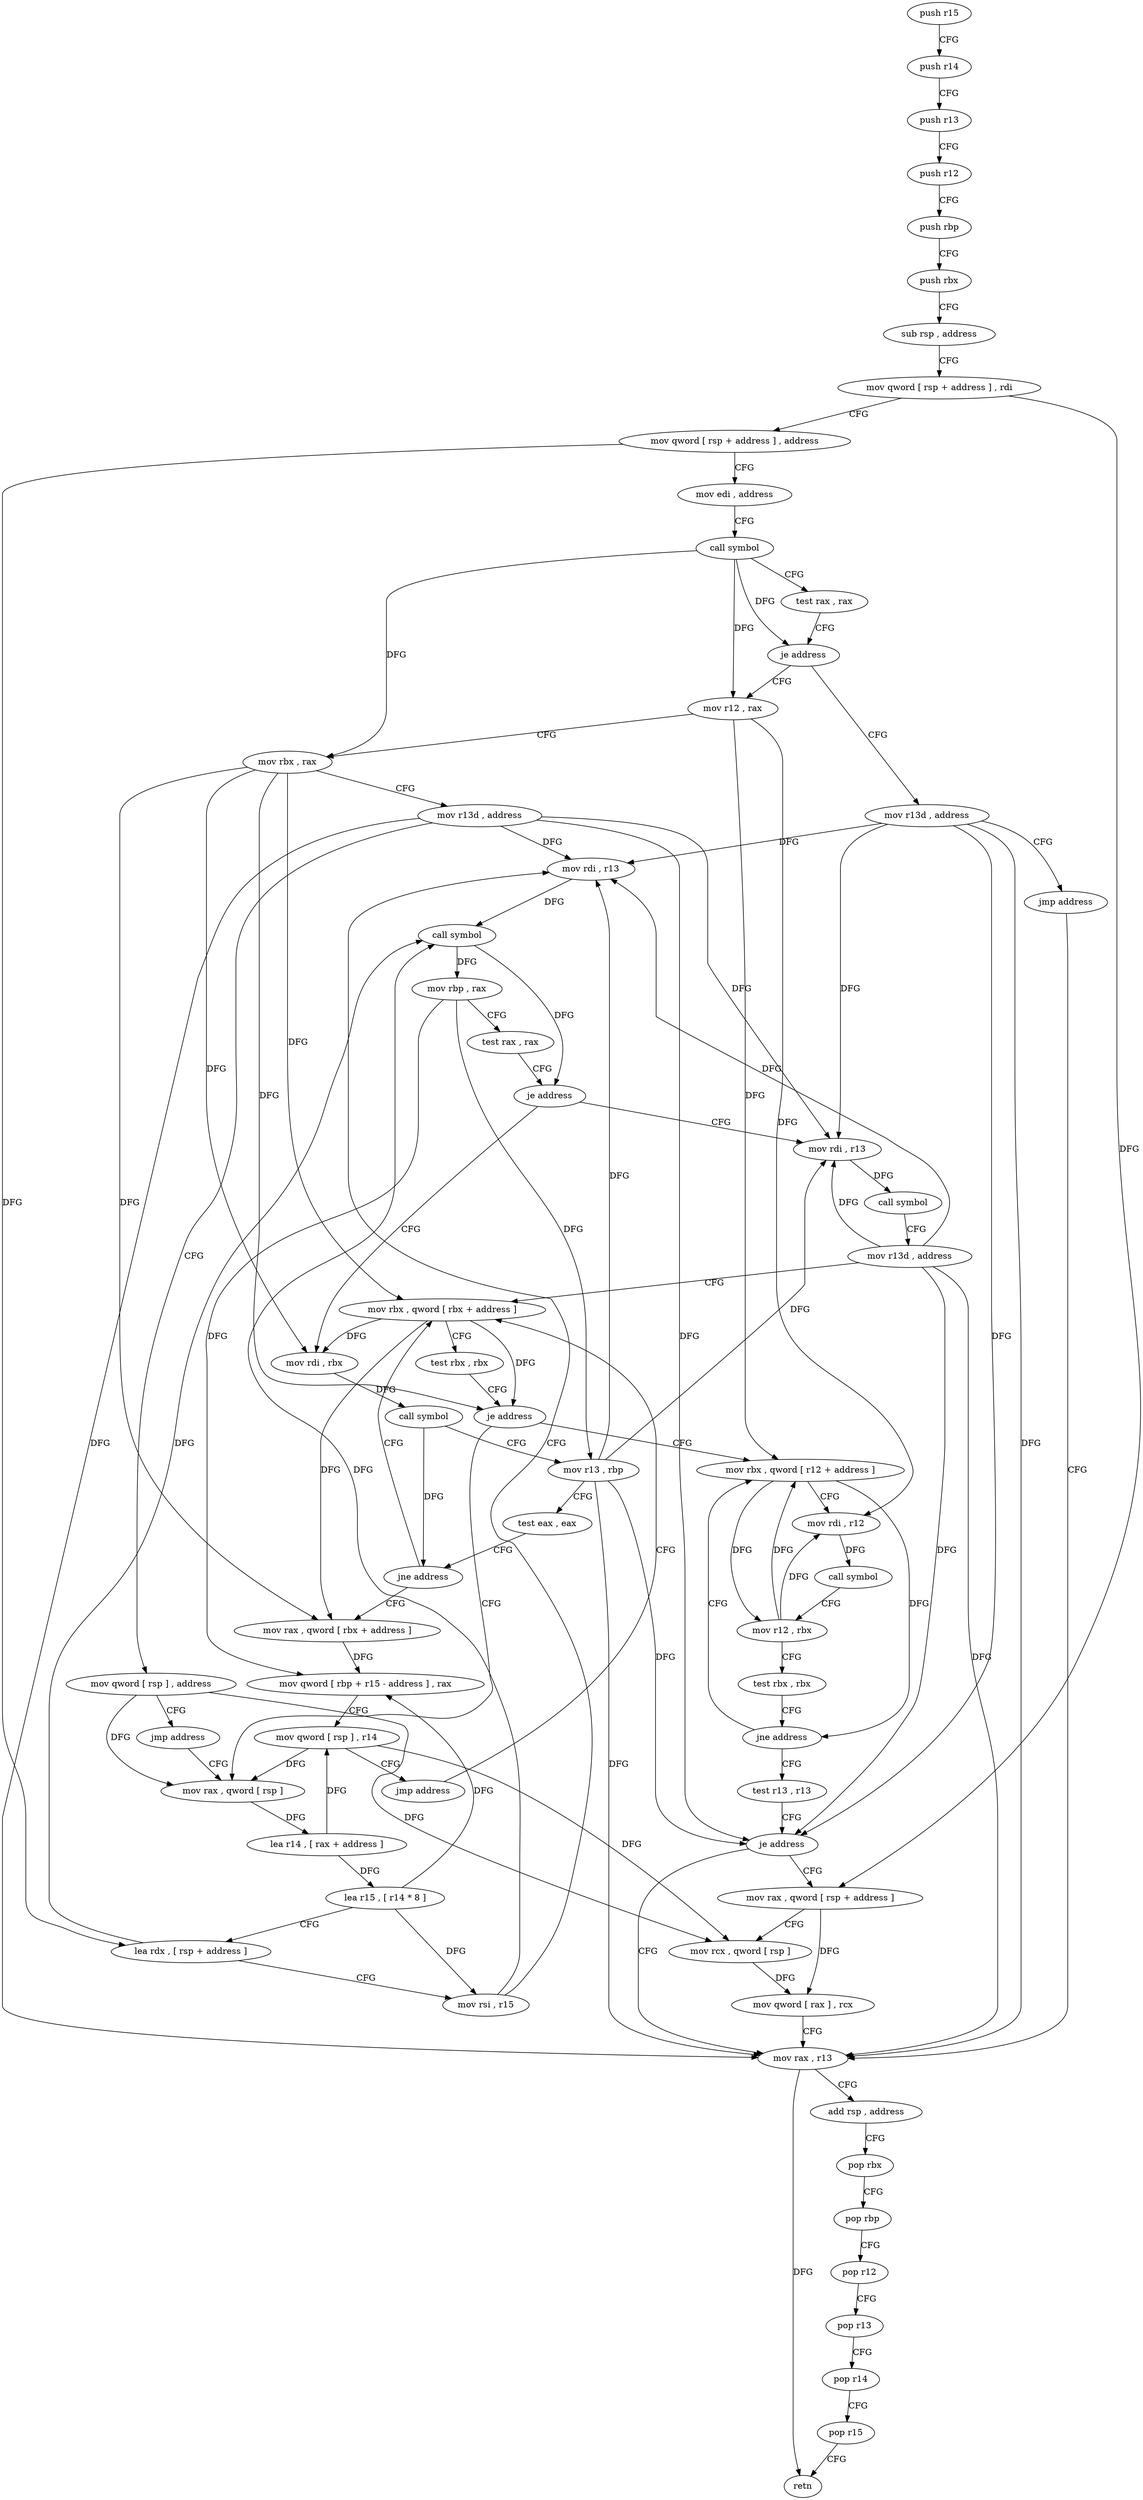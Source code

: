 digraph "func" {
"4241043" [label = "push r15" ]
"4241045" [label = "push r14" ]
"4241047" [label = "push r13" ]
"4241049" [label = "push r12" ]
"4241051" [label = "push rbp" ]
"4241052" [label = "push rbx" ]
"4241053" [label = "sub rsp , address" ]
"4241057" [label = "mov qword [ rsp + address ] , rdi" ]
"4241062" [label = "mov qword [ rsp + address ] , address" ]
"4241071" [label = "mov edi , address" ]
"4241076" [label = "call symbol" ]
"4241081" [label = "test rax , rax" ]
"4241084" [label = "je address" ]
"4241261" [label = "mov r13d , address" ]
"4241090" [label = "mov r12 , rax" ]
"4241267" [label = "jmp address" ]
"4241243" [label = "mov rax , r13" ]
"4241093" [label = "mov rbx , rax" ]
"4241096" [label = "mov r13d , address" ]
"4241102" [label = "mov qword [ rsp ] , address" ]
"4241110" [label = "jmp address" ]
"4241135" [label = "mov rax , qword [ rsp ]" ]
"4241246" [label = "add rsp , address" ]
"4241250" [label = "pop rbx" ]
"4241251" [label = "pop rbp" ]
"4241252" [label = "pop r12" ]
"4241254" [label = "pop r13" ]
"4241256" [label = "pop r14" ]
"4241258" [label = "pop r15" ]
"4241260" [label = "retn" ]
"4241139" [label = "lea r14 , [ rax + address ]" ]
"4241143" [label = "lea r15 , [ r14 * 8 ]" ]
"4241151" [label = "lea rdx , [ rsp + address ]" ]
"4241156" [label = "mov rsi , r15" ]
"4241159" [label = "mov rdi , r13" ]
"4241162" [label = "call symbol" ]
"4241167" [label = "mov rbp , rax" ]
"4241170" [label = "test rax , rax" ]
"4241173" [label = "je address" ]
"4241112" [label = "mov rdi , r13" ]
"4241175" [label = "mov rdi , rbx" ]
"4241115" [label = "call symbol" ]
"4241120" [label = "mov r13d , address" ]
"4241126" [label = "mov rbx , qword [ rbx + address ]" ]
"4241178" [label = "call symbol" ]
"4241183" [label = "mov r13 , rbp" ]
"4241186" [label = "test eax , eax" ]
"4241188" [label = "jne address" ]
"4241190" [label = "mov rax , qword [ rbx + address ]" ]
"4241205" [label = "mov rbx , qword [ r12 + address ]" ]
"4241210" [label = "mov rdi , r12" ]
"4241213" [label = "call symbol" ]
"4241218" [label = "mov r12 , rbx" ]
"4241221" [label = "test rbx , rbx" ]
"4241224" [label = "jne address" ]
"4241226" [label = "test r13 , r13" ]
"4241130" [label = "test rbx , rbx" ]
"4241133" [label = "je address" ]
"4241194" [label = "mov qword [ rbp + r15 - address ] , rax" ]
"4241199" [label = "mov qword [ rsp ] , r14" ]
"4241203" [label = "jmp address" ]
"4241229" [label = "je address" ]
"4241231" [label = "mov rax , qword [ rsp + address ]" ]
"4241236" [label = "mov rcx , qword [ rsp ]" ]
"4241240" [label = "mov qword [ rax ] , rcx" ]
"4241043" -> "4241045" [ label = "CFG" ]
"4241045" -> "4241047" [ label = "CFG" ]
"4241047" -> "4241049" [ label = "CFG" ]
"4241049" -> "4241051" [ label = "CFG" ]
"4241051" -> "4241052" [ label = "CFG" ]
"4241052" -> "4241053" [ label = "CFG" ]
"4241053" -> "4241057" [ label = "CFG" ]
"4241057" -> "4241062" [ label = "CFG" ]
"4241057" -> "4241231" [ label = "DFG" ]
"4241062" -> "4241071" [ label = "CFG" ]
"4241062" -> "4241151" [ label = "DFG" ]
"4241071" -> "4241076" [ label = "CFG" ]
"4241076" -> "4241081" [ label = "CFG" ]
"4241076" -> "4241084" [ label = "DFG" ]
"4241076" -> "4241090" [ label = "DFG" ]
"4241076" -> "4241093" [ label = "DFG" ]
"4241081" -> "4241084" [ label = "CFG" ]
"4241084" -> "4241261" [ label = "CFG" ]
"4241084" -> "4241090" [ label = "CFG" ]
"4241261" -> "4241267" [ label = "CFG" ]
"4241261" -> "4241243" [ label = "DFG" ]
"4241261" -> "4241159" [ label = "DFG" ]
"4241261" -> "4241112" [ label = "DFG" ]
"4241261" -> "4241229" [ label = "DFG" ]
"4241090" -> "4241093" [ label = "CFG" ]
"4241090" -> "4241205" [ label = "DFG" ]
"4241090" -> "4241210" [ label = "DFG" ]
"4241267" -> "4241243" [ label = "CFG" ]
"4241243" -> "4241246" [ label = "CFG" ]
"4241243" -> "4241260" [ label = "DFG" ]
"4241093" -> "4241096" [ label = "CFG" ]
"4241093" -> "4241175" [ label = "DFG" ]
"4241093" -> "4241126" [ label = "DFG" ]
"4241093" -> "4241133" [ label = "DFG" ]
"4241093" -> "4241190" [ label = "DFG" ]
"4241096" -> "4241102" [ label = "CFG" ]
"4241096" -> "4241243" [ label = "DFG" ]
"4241096" -> "4241159" [ label = "DFG" ]
"4241096" -> "4241112" [ label = "DFG" ]
"4241096" -> "4241229" [ label = "DFG" ]
"4241102" -> "4241110" [ label = "CFG" ]
"4241102" -> "4241135" [ label = "DFG" ]
"4241102" -> "4241236" [ label = "DFG" ]
"4241110" -> "4241135" [ label = "CFG" ]
"4241135" -> "4241139" [ label = "DFG" ]
"4241246" -> "4241250" [ label = "CFG" ]
"4241250" -> "4241251" [ label = "CFG" ]
"4241251" -> "4241252" [ label = "CFG" ]
"4241252" -> "4241254" [ label = "CFG" ]
"4241254" -> "4241256" [ label = "CFG" ]
"4241256" -> "4241258" [ label = "CFG" ]
"4241258" -> "4241260" [ label = "CFG" ]
"4241139" -> "4241143" [ label = "DFG" ]
"4241139" -> "4241199" [ label = "DFG" ]
"4241143" -> "4241151" [ label = "CFG" ]
"4241143" -> "4241156" [ label = "DFG" ]
"4241143" -> "4241194" [ label = "DFG" ]
"4241151" -> "4241156" [ label = "CFG" ]
"4241151" -> "4241162" [ label = "DFG" ]
"4241156" -> "4241159" [ label = "CFG" ]
"4241156" -> "4241162" [ label = "DFG" ]
"4241159" -> "4241162" [ label = "DFG" ]
"4241162" -> "4241167" [ label = "DFG" ]
"4241162" -> "4241173" [ label = "DFG" ]
"4241167" -> "4241170" [ label = "CFG" ]
"4241167" -> "4241183" [ label = "DFG" ]
"4241167" -> "4241194" [ label = "DFG" ]
"4241170" -> "4241173" [ label = "CFG" ]
"4241173" -> "4241112" [ label = "CFG" ]
"4241173" -> "4241175" [ label = "CFG" ]
"4241112" -> "4241115" [ label = "DFG" ]
"4241175" -> "4241178" [ label = "DFG" ]
"4241115" -> "4241120" [ label = "CFG" ]
"4241120" -> "4241126" [ label = "CFG" ]
"4241120" -> "4241243" [ label = "DFG" ]
"4241120" -> "4241159" [ label = "DFG" ]
"4241120" -> "4241112" [ label = "DFG" ]
"4241120" -> "4241229" [ label = "DFG" ]
"4241126" -> "4241130" [ label = "CFG" ]
"4241126" -> "4241175" [ label = "DFG" ]
"4241126" -> "4241133" [ label = "DFG" ]
"4241126" -> "4241190" [ label = "DFG" ]
"4241178" -> "4241183" [ label = "CFG" ]
"4241178" -> "4241188" [ label = "DFG" ]
"4241183" -> "4241186" [ label = "CFG" ]
"4241183" -> "4241243" [ label = "DFG" ]
"4241183" -> "4241159" [ label = "DFG" ]
"4241183" -> "4241112" [ label = "DFG" ]
"4241183" -> "4241229" [ label = "DFG" ]
"4241186" -> "4241188" [ label = "CFG" ]
"4241188" -> "4241126" [ label = "CFG" ]
"4241188" -> "4241190" [ label = "CFG" ]
"4241190" -> "4241194" [ label = "DFG" ]
"4241205" -> "4241210" [ label = "CFG" ]
"4241205" -> "4241218" [ label = "DFG" ]
"4241205" -> "4241224" [ label = "DFG" ]
"4241210" -> "4241213" [ label = "DFG" ]
"4241213" -> "4241218" [ label = "CFG" ]
"4241218" -> "4241221" [ label = "CFG" ]
"4241218" -> "4241205" [ label = "DFG" ]
"4241218" -> "4241210" [ label = "DFG" ]
"4241221" -> "4241224" [ label = "CFG" ]
"4241224" -> "4241205" [ label = "CFG" ]
"4241224" -> "4241226" [ label = "CFG" ]
"4241226" -> "4241229" [ label = "CFG" ]
"4241130" -> "4241133" [ label = "CFG" ]
"4241133" -> "4241205" [ label = "CFG" ]
"4241133" -> "4241135" [ label = "CFG" ]
"4241194" -> "4241199" [ label = "CFG" ]
"4241199" -> "4241203" [ label = "CFG" ]
"4241199" -> "4241135" [ label = "DFG" ]
"4241199" -> "4241236" [ label = "DFG" ]
"4241203" -> "4241126" [ label = "CFG" ]
"4241229" -> "4241243" [ label = "CFG" ]
"4241229" -> "4241231" [ label = "CFG" ]
"4241231" -> "4241236" [ label = "CFG" ]
"4241231" -> "4241240" [ label = "DFG" ]
"4241236" -> "4241240" [ label = "DFG" ]
"4241240" -> "4241243" [ label = "CFG" ]
}

